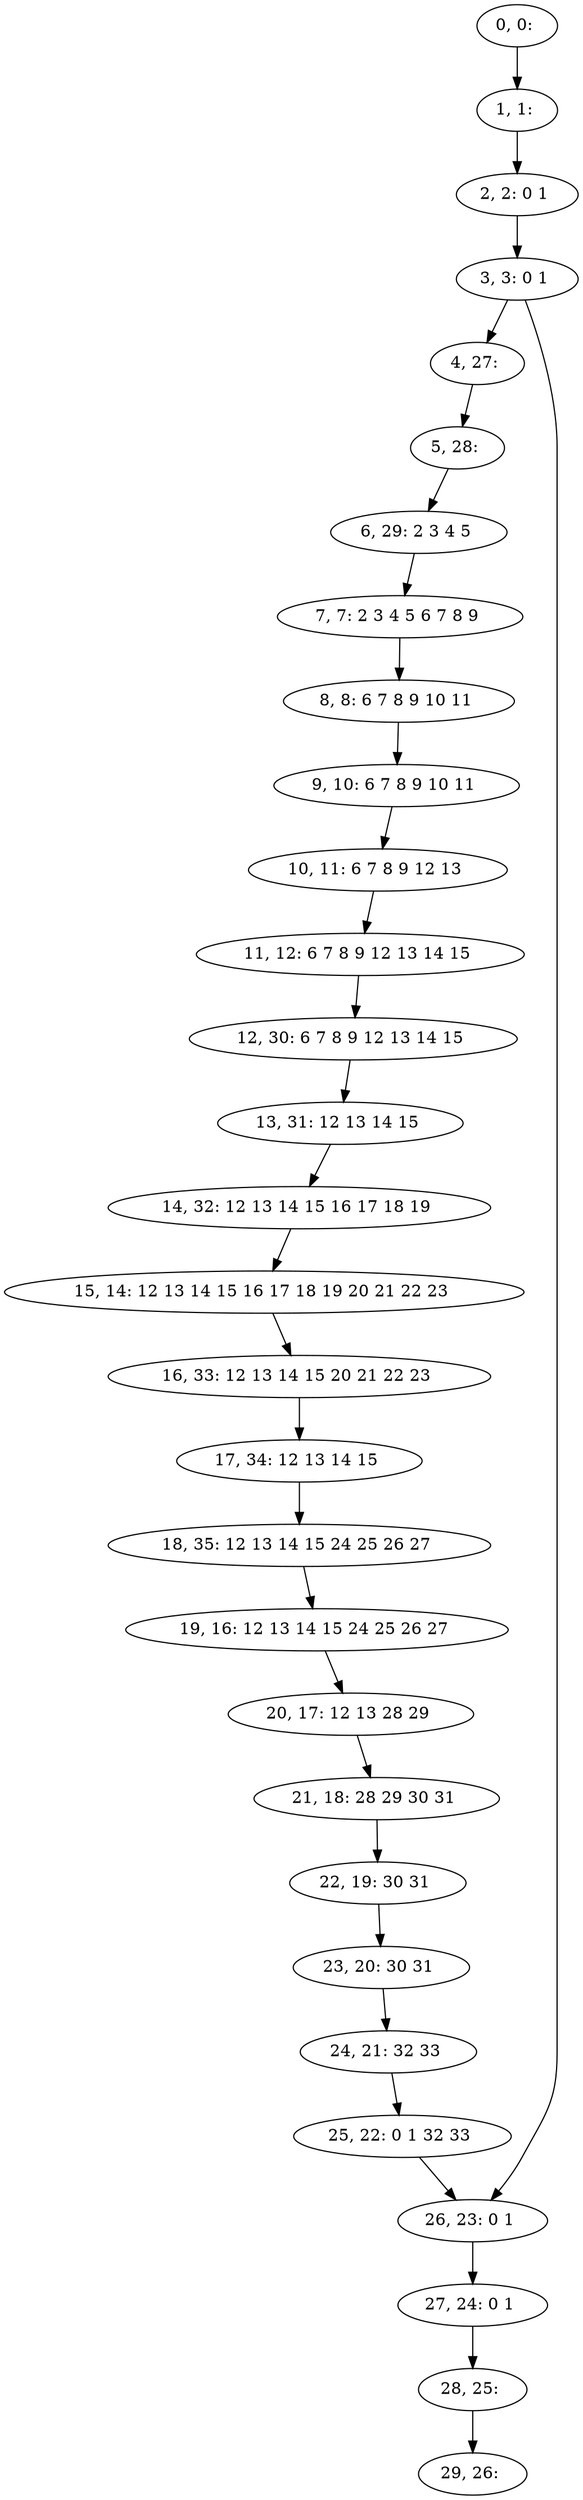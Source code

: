 digraph G {
0[label="0, 0: "];
1[label="1, 1: "];
2[label="2, 2: 0 1 "];
3[label="3, 3: 0 1 "];
4[label="4, 27: "];
5[label="5, 28: "];
6[label="6, 29: 2 3 4 5 "];
7[label="7, 7: 2 3 4 5 6 7 8 9 "];
8[label="8, 8: 6 7 8 9 10 11 "];
9[label="9, 10: 6 7 8 9 10 11 "];
10[label="10, 11: 6 7 8 9 12 13 "];
11[label="11, 12: 6 7 8 9 12 13 14 15 "];
12[label="12, 30: 6 7 8 9 12 13 14 15 "];
13[label="13, 31: 12 13 14 15 "];
14[label="14, 32: 12 13 14 15 16 17 18 19 "];
15[label="15, 14: 12 13 14 15 16 17 18 19 20 21 22 23 "];
16[label="16, 33: 12 13 14 15 20 21 22 23 "];
17[label="17, 34: 12 13 14 15 "];
18[label="18, 35: 12 13 14 15 24 25 26 27 "];
19[label="19, 16: 12 13 14 15 24 25 26 27 "];
20[label="20, 17: 12 13 28 29 "];
21[label="21, 18: 28 29 30 31 "];
22[label="22, 19: 30 31 "];
23[label="23, 20: 30 31 "];
24[label="24, 21: 32 33 "];
25[label="25, 22: 0 1 32 33 "];
26[label="26, 23: 0 1 "];
27[label="27, 24: 0 1 "];
28[label="28, 25: "];
29[label="29, 26: "];
0->1 ;
1->2 ;
2->3 ;
3->4 ;
3->26 ;
4->5 ;
5->6 ;
6->7 ;
7->8 ;
8->9 ;
9->10 ;
10->11 ;
11->12 ;
12->13 ;
13->14 ;
14->15 ;
15->16 ;
16->17 ;
17->18 ;
18->19 ;
19->20 ;
20->21 ;
21->22 ;
22->23 ;
23->24 ;
24->25 ;
25->26 ;
26->27 ;
27->28 ;
28->29 ;
}
